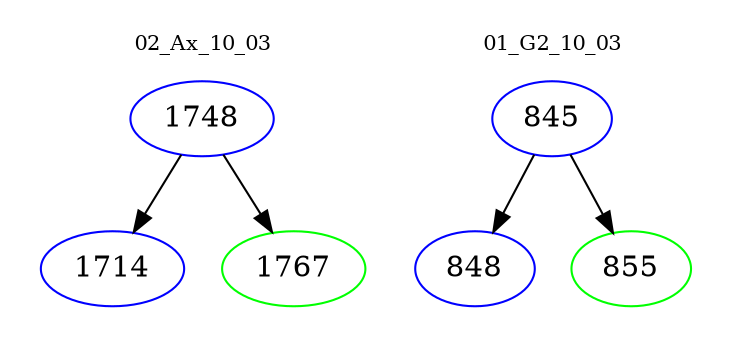 digraph{
subgraph cluster_0 {
color = white
label = "02_Ax_10_03";
fontsize=10;
T0_1748 [label="1748", color="blue"]
T0_1748 -> T0_1714 [color="black"]
T0_1714 [label="1714", color="blue"]
T0_1748 -> T0_1767 [color="black"]
T0_1767 [label="1767", color="green"]
}
subgraph cluster_1 {
color = white
label = "01_G2_10_03";
fontsize=10;
T1_845 [label="845", color="blue"]
T1_845 -> T1_848 [color="black"]
T1_848 [label="848", color="blue"]
T1_845 -> T1_855 [color="black"]
T1_855 [label="855", color="green"]
}
}
